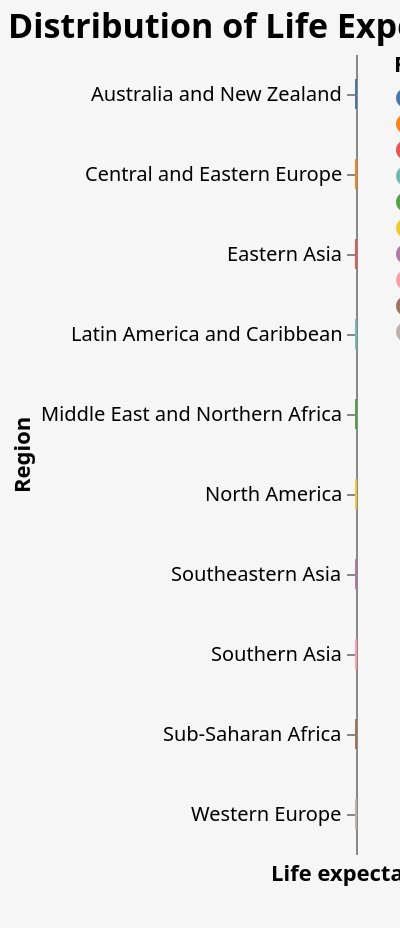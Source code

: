 {
  "$schema": "https://vega.github.io/schema/vega-lite/v4.json",
  "title": {
    "text": "Distribution of Life Expectancy by Region",
    "fontSize": 17,
    "fontWeight": 600
  },
  "width": "container",
  "height": 400,
  "data": {
    "values": [
      {
        "Country": "Afghanistan",
        "Region": "Southern Asia",
        "Happiness Score": 3.203,
        "Economy (GDP per capita)": 0.35,
        "Social support": 0.517,
        "Health (life expectancy)": 0.361,
        "Freedom to make life choices": 0,
        "Generosity": 0.158,
        "Perceptions of corruption": 0.025,
        "Life expectancy": 64.833,
        "Suicide rate (100,000)": 1747
      },
      {
        "Country": "Albania",
        "Region": "Central and Eastern Europe",
        "Happiness Score": 4.719,
        "Economy (GDP per capita)": 0.947,
        "Social support": 0.848,
        "Health (life expectancy)": 0.874,
        "Freedom to make life choices": 0.383,
        "Generosity": 0.178,
        "Perceptions of corruption": 0.027,
        "Life expectancy": 78.573,
        "Suicide rate (100,000)": 182
      },
      {
        "Country": "Algeria",
        "Region": "Middle East and Northern Africa",
        "Happiness Score": 5.211,
        "Economy (GDP per capita)": 1.002,
        "Social support": 1.16,
        "Health (life expectancy)": 0.785,
        "Freedom to make life choices": 0.086,
        "Generosity": 0.073,
        "Perceptions of corruption": 0.114,
        "Life expectancy": 76.88,
        "Suicide rate (100,000)": 1351
      },
      {
        "Country": "Angola",
        "Region": "Sub-Saharan Africa",
        "Happiness Score": 3.795,
        "Economy (GDP per capita)": 0.73,
        "Social support": 1.125,
        "Health (life expectancy)": 0.269,
        "Freedom to make life choices": 0,
        "Generosity": 0.079,
        "Perceptions of corruption": 0.061,
        "Life expectancy": 61.147,
        "Suicide rate (100,000)": 1448
      },
      {
        "Country": "Argentina",
        "Region": "Latin America and Caribbean",
        "Happiness Score": 6.086,
        "Economy (GDP per capita)": 1.092,
        "Social support": 1.432,
        "Health (life expectancy)": 0.881,
        "Freedom to make life choices": 0.471,
        "Generosity": 0.066,
        "Perceptions of corruption": 0.05,
        "Life expectancy": 76.667,
        "Suicide rate (100,000)": 4081
      },
      {
        "Country": "Armenia",
        "Region": "Central and Eastern Europe",
        "Happiness Score": 4.559,
        "Economy (GDP per capita)": 0.85,
        "Social support": 1.055,
        "Health (life expectancy)": 0.815,
        "Freedom to make life choices": 0.283,
        "Generosity": 0.095,
        "Perceptions of corruption": 0.064,
        "Life expectancy": 75.087,
        "Suicide rate (100,000)": 195
      },
      {
        "Country": "Australia",
        "Region": "Australia and New Zealand",
        "Happiness Score": 7.228,
        "Economy (GDP per capita)": 1.372,
        "Social support": 1.548,
        "Health (life expectancy)": 1.036,
        "Freedom to make life choices": 0.557,
        "Generosity": 0.332,
        "Perceptions of corruption": 0.29,
        "Life expectancy": 83.436,
        "Suicide rate (100,000)": 3287
      },
      {
        "Country": "Austria",
        "Region": "Western Europe",
        "Happiness Score": 7.246,
        "Economy (GDP per capita)": 1.376,
        "Social support": 1.475,
        "Health (life expectancy)": 1.016,
        "Freedom to make life choices": 0.532,
        "Generosity": 0.244,
        "Perceptions of corruption": 0.226,
        "Life expectancy": 81.544,
        "Suicide rate (100,000)": 1387
      },
      {
        "Country": "Azerbaijan",
        "Region": "Central and Eastern Europe",
        "Happiness Score": 5.208,
        "Economy (GDP per capita)": 1.043,
        "Social support": 1.147,
        "Health (life expectancy)": 0.769,
        "Freedom to make life choices": 0.351,
        "Generosity": 0.035,
        "Perceptions of corruption": 0.182,
        "Life expectancy": 73.005,
        "Suicide rate (100,000)": 259
      },
      {
        "Country": "Bahrain",
        "Region": "Middle East and Northern Africa",
        "Happiness Score": 6.199,
        "Economy (GDP per capita)": 1.362,
        "Social support": 1.368,
        "Health (life expectancy)": 0.871,
        "Freedom to make life choices": 0.536,
        "Generosity": 0.255,
        "Perceptions of corruption": 0.11,
        "Life expectancy": 77.292,
        "Suicide rate (100,000)": 93
      },
      {
        "Country": "Bangladesh",
        "Region": "Southern Asia",
        "Happiness Score": 4.456,
        "Economy (GDP per capita)": 0.562,
        "Social support": 0.928,
        "Health (life expectancy)": 0.723,
        "Freedom to make life choices": 0.527,
        "Generosity": 0.166,
        "Perceptions of corruption": 0.143,
        "Life expectancy": 72.591,
        "Suicide rate (100,000)": 9521
      },
      {
        "Country": "Belarus",
        "Region": "Central and Eastern Europe",
        "Happiness Score": 5.323,
        "Economy (GDP per capita)": 1.067,
        "Social support": 1.465,
        "Health (life expectancy)": 0.789,
        "Freedom to make life choices": 0.235,
        "Generosity": 0.094,
        "Perceptions of corruption": 0.142,
        "Life expectancy": 74.791,
        "Suicide rate (100,000)": 2477
      },
      {
        "Country": "Belgium",
        "Region": "Western Europe",
        "Happiness Score": 6.923,
        "Economy (GDP per capita)": 1.356,
        "Social support": 1.504,
        "Health (life expectancy)": 0.986,
        "Freedom to make life choices": 0.473,
        "Generosity": 0.16,
        "Perceptions of corruption": 0.21,
        "Life expectancy": 81.628,
        "Suicide rate (100,000)": 2377
      },
      {
        "Country": "Benin",
        "Region": "Latin America and Caribbean",
        "Happiness Score": 4.883,
        "Economy (GDP per capita)": 0.393,
        "Social support": 0.437,
        "Health (life expectancy)": 0.397,
        "Freedom to make life choices": 0.349,
        "Generosity": 0.175,
        "Perceptions of corruption": 0.082,
        "Life expectancy": 61.771,
        "Suicide rate (100,000)": 1137
      },
      {
        "Country": "Bhutan",
        "Region": "Sub-Saharan Africa",
        "Happiness Score": 5.082,
        "Economy (GDP per capita)": 0.813,
        "Social support": 1.321,
        "Health (life expectancy)": 0.604,
        "Freedom to make life choices": 0.457,
        "Generosity": 0.37,
        "Perceptions of corruption": 0.167,
        "Life expectancy": 71.777,
        "Suicide rate (100,000)": 86
      },
      {
        "Country": "Bolivia",
        "Region": "Southern Asia",
        "Happiness Score": 5.779,
        "Economy (GDP per capita)": 0.776,
        "Social support": 1.209,
        "Health (life expectancy)": 0.706,
        "Freedom to make life choices": 0.511,
        "Generosity": 0.137,
        "Perceptions of corruption": 0.064,
        "Life expectancy": 71.513,
        "Suicide rate (100,000)": 0
      },
      {
        "Country": "Bosnia and Herzegovina",
        "Region": "Latin America and Caribbean",
        "Happiness Score": 5.386,
        "Economy (GDP per capita)": 0.945,
        "Social support": 1.212,
        "Health (life expectancy)": 0.845,
        "Freedom to make life choices": 0.212,
        "Generosity": 0.263,
        "Perceptions of corruption": 0.006,
        "Life expectancy": 77.401,
        "Suicide rate (100,000)": 293
      },
      {
        "Country": "Botswana",
        "Region": "Central and Eastern Europe",
        "Happiness Score": 3.488,
        "Economy (GDP per capita)": 1.041,
        "Social support": 1.145,
        "Health (life expectancy)": 0.538,
        "Freedom to make life choices": 0.455,
        "Generosity": 0.025,
        "Perceptions of corruption": 0.1,
        "Life expectancy": 69.592,
        "Suicide rate (100,000)": 210
      },
      {
        "Country": "Brazil",
        "Region": "Sub-Saharan Africa",
        "Happiness Score": 6.3,
        "Economy (GDP per capita)": 1.004,
        "Social support": 1.439,
        "Health (life expectancy)": 0.802,
        "Freedom to make life choices": 0.39,
        "Generosity": 0.099,
        "Perceptions of corruption": 0.086,
        "Life expectancy": 75.881,
        "Suicide rate (100,000)": 13616
      },
      {
        "Country": "Bulgaria",
        "Region": "Latin America and Caribbean",
        "Happiness Score": 5.011,
        "Economy (GDP per capita)": 1.092,
        "Social support": 1.513,
        "Health (life expectancy)": 0.815,
        "Freedom to make life choices": 0.311,
        "Generosity": 0.081,
        "Perceptions of corruption": 0.004,
        "Life expectancy": 75.046,
        "Suicide rate (100,000)": 811
      },
      {
        "Country": "Burkina Faso",
        "Region": "Central and Eastern Europe",
        "Happiness Score": 4.587,
        "Economy (GDP per capita)": 0.331,
        "Social support": 1.056,
        "Health (life expectancy)": 0.38,
        "Freedom to make life choices": 0.255,
        "Generosity": 0.177,
        "Perceptions of corruption": 0.113,
        "Life expectancy": 61.577,
        "Suicide rate (100,000)": 1521
      },
      {
        "Country": "Burundi",
        "Region": "Sub-Saharan Africa",
        "Happiness Score": 3.775,
        "Economy (GDP per capita)": 0.046,
        "Social support": 0.447,
        "Health (life expectancy)": 0.38,
        "Freedom to make life choices": 0.22,
        "Generosity": 0.176,
        "Perceptions of corruption": 0.18,
        "Life expectancy": 61.584,
        "Suicide rate (100,000)": 1017
      },
      {
        "Country": "Cambodia",
        "Region": "Sub-Saharan Africa",
        "Happiness Score": 4.7,
        "Economy (GDP per capita)": 0.574,
        "Social support": 1.122,
        "Health (life expectancy)": 0.637,
        "Freedom to make life choices": 0.609,
        "Generosity": 0.232,
        "Perceptions of corruption": 0.062,
        "Life expectancy": 69.823,
        "Suicide rate (100,000)": 861
      },
      {
        "Country": "Cameroon",
        "Region": "Southeastern Asia",
        "Happiness Score": 5.044,
        "Economy (GDP per capita)": 0.549,
        "Social support": 0.91,
        "Health (life expectancy)": 0.331,
        "Freedom to make life choices": 0.381,
        "Generosity": 0.187,
        "Perceptions of corruption": 0.037,
        "Life expectancy": 59.292,
        "Suicide rate (100,000)": 3076
      },
      {
        "Country": "Canada",
        "Region": "Sub-Saharan Africa",
        "Happiness Score": 7.278,
        "Economy (GDP per capita)": 1.365,
        "Social support": 1.505,
        "Health (life expectancy)": 1.039,
        "Freedom to make life choices": 0.584,
        "Generosity": 0.285,
        "Perceptions of corruption": 0.308,
        "Life expectancy": 82.434,
        "Suicide rate (100,000)": 4634
      },
      {
        "Country": "Central African Republic",
        "Region": "North America",
        "Happiness Score": 3.083,
        "Economy (GDP per capita)": 0.026,
        "Social support": 0,
        "Health (life expectancy)": 0.105,
        "Freedom to make life choices": 0.225,
        "Generosity": 0.235,
        "Perceptions of corruption": 0.035,
        "Life expectancy": 53.283,
        "Suicide rate (100,000)": 359
      },
      {
        "Country": "Chad",
        "Region": "Sub-Saharan Africa",
        "Happiness Score": 4.35,
        "Economy (GDP per capita)": 0.35,
        "Social support": 0.766,
        "Health (life expectancy)": 0.192,
        "Freedom to make life choices": 0.174,
        "Generosity": 0.198,
        "Perceptions of corruption": 0.078,
        "Life expectancy": 54.239,
        "Suicide rate (100,000)": 1362
      },
      {
        "Country": "Chile",
        "Region": "Latin America and Caribbean",
        "Happiness Score": 6.444,
        "Economy (GDP per capita)": 1.159,
        "Social support": 1.369,
        "Health (life expectancy)": 0.92,
        "Freedom to make life choices": 0.357,
        "Generosity": 0.187,
        "Perceptions of corruption": 0.056,
        "Life expectancy": 80.181,
        "Suicide rate (100,000)": 1985
      },
      {
        "Country": "China",
        "Region": "Eastern Asia",
        "Happiness Score": 5.191,
        "Economy (GDP per capita)": 1.029,
        "Social support": 1.125,
        "Health (life expectancy)": 0.893,
        "Freedom to make life choices": 0.521,
        "Generosity": 0.058,
        "Perceptions of corruption": 0.1,
        "Life expectancy": 76.912,
        "Suicide rate (100,000)": 138482
      },
      {
        "Country": "Colombia",
        "Region": "Latin America and Caribbean",
        "Happiness Score": 6.125,
        "Economy (GDP per capita)": 0.985,
        "Social support": 1.41,
        "Health (life expectancy)": 0.841,
        "Freedom to make life choices": 0.47,
        "Generosity": 0.099,
        "Perceptions of corruption": 0.034,
        "Life expectancy": 77.287,
        "Suicide rate (100,000)": 3576
      },
      {
        "Country": "Comoros",
        "Region": "Sub-Saharan Africa",
        "Happiness Score": 3.973,
        "Economy (GDP per capita)": 0.274,
        "Social support": 0.757,
        "Health (life expectancy)": 0.505,
        "Freedom to make life choices": 0.142,
        "Generosity": 0.275,
        "Perceptions of corruption": 0.078,
        "Life expectancy": 64.321,
        "Suicide rate (100,000)": 57
      },
      {
        "Country": "Congo (Brazzaville)",
        "Region": "Sub-Saharan Africa",
        "Happiness Score": 4.812,
        "Economy (GDP per capita)": 0.673,
        "Social support": 0.799,
        "Health (life expectancy)": 0.508,
        "Freedom to make life choices": 0.372,
        "Generosity": 0.105,
        "Perceptions of corruption": 0.093,
        "Life expectancy": 64.57,
        "Suicide rate (100,000)": 0
      },
      {
        "Country": "Congo (Kinshasa)",
        "Region": "Sub-Saharan Africa",
        "Happiness Score": 4.418,
        "Economy (GDP per capita)": 0.094,
        "Social support": 1.125,
        "Health (life expectancy)": 0.357,
        "Freedom to make life choices": 0.269,
        "Generosity": 0.212,
        "Perceptions of corruption": 0.053,
        "Life expectancy": 64.57,
        "Suicide rate (100,000)": 0
      },
      {
        "Country": "Costa Rica",
        "Region": "Latin America and Caribbean",
        "Happiness Score": 7.167,
        "Economy (GDP per capita)": 1.034,
        "Social support": 1.441,
        "Health (life expectancy)": 0.963,
        "Freedom to make life choices": 0.558,
        "Generosity": 0.144,
        "Perceptions of corruption": 0.093,
        "Life expectancy": 80.279,
        "Suicide rate (100,000)": 395
      },
      {
        "Country": "Croatia",
        "Region": "Central and Eastern Europe",
        "Happiness Score": 5.432,
        "Economy (GDP per capita)": 1.155,
        "Social support": 1.266,
        "Health (life expectancy)": 0.914,
        "Freedom to make life choices": 0.296,
        "Generosity": 0.119,
        "Perceptions of corruption": 0.022,
        "Life expectancy": 78.488,
        "Suicide rate (100,000)": 686
      },
      {
        "Country": "Cyprus",
        "Region": "Western Europe",
        "Happiness Score": 6.046,
        "Economy (GDP per capita)": 1.263,
        "Social support": 1.223,
        "Health (life expectancy)": 1.042,
        "Freedom to make life choices": 0.406,
        "Generosity": 0.19,
        "Perceptions of corruption": 0.041,
        "Life expectancy": 80.982,
        "Suicide rate (100,000)": 63
      },
      {
        "Country": "Czech Republic",
        "Region": "Central and Eastern Europe",
        "Happiness Score": 6.852,
        "Economy (GDP per capita)": 1.269,
        "Social support": 1.487,
        "Health (life expectancy)": 0.92,
        "Freedom to make life choices": 0.457,
        "Generosity": 0.046,
        "Perceptions of corruption": 0.036,
        "Life expectancy": 79.376,
        "Suicide rate (100,000)": 0
      },
      {
        "Country": "Denmark",
        "Region": "Western Europe",
        "Happiness Score": 7.6,
        "Economy (GDP per capita)": 1.383,
        "Social support": 1.573,
        "Health (life expectancy)": 0.996,
        "Freedom to make life choices": 0.592,
        "Generosity": 0.252,
        "Perceptions of corruption": 0.41,
        "Life expectancy": 80.898,
        "Suicide rate (100,000)": 736
      },
      {
        "Country": "Dominican Republic",
        "Region": "Latin America and Caribbean",
        "Happiness Score": 5.425,
        "Economy (GDP per capita)": 1.015,
        "Social support": 1.401,
        "Health (life expectancy)": 0.779,
        "Freedom to make life choices": 0.497,
        "Generosity": 0.113,
        "Perceptions of corruption": 0.101,
        "Life expectancy": 74.081,
        "Suicide rate (100,000)": 1052
      },
      {
        "Country": "Ecuador",
        "Region": "Latin America and Caribbean",
        "Happiness Score": 6.028,
        "Economy (GDP per capita)": 0.912,
        "Social support": 1.312,
        "Health (life expectancy)": 0.868,
        "Freedom to make life choices": 0.498,
        "Generosity": 0.126,
        "Perceptions of corruption": 0.087,
        "Life expectancy": 77.01,
        "Suicide rate (100,000)": 1213
      },
      {
        "Country": "Egypt",
        "Region": "Middle East and Northern Africa",
        "Happiness Score": 4.166,
        "Economy (GDP per capita)": 0.913,
        "Social support": 1.039,
        "Health (life expectancy)": 0.644,
        "Freedom to make life choices": 0.241,
        "Generosity": 0.076,
        "Perceptions of corruption": 0.067,
        "Life expectancy": 71.99,
        "Suicide rate (100,000)": 3937
      },
      {
        "Country": "El Salvador",
        "Region": "Latin America and Caribbean",
        "Happiness Score": 6.253,
        "Economy (GDP per capita)": 0.794,
        "Social support": 1.242,
        "Health (life expectancy)": 0.789,
        "Freedom to make life choices": 0.43,
        "Generosity": 0.093,
        "Perceptions of corruption": 0.074,
        "Life expectancy": 73.317,
        "Suicide rate (100,000)": 880
      },
      {
        "Country": "Estonia",
        "Region": "Central and Eastern Europe",
        "Happiness Score": 5.893,
        "Economy (GDP per capita)": 1.237,
        "Social support": 1.528,
        "Health (life expectancy)": 0.874,
        "Freedom to make life choices": 0.495,
        "Generosity": 0.103,
        "Perceptions of corruption": 0.161,
        "Life expectancy": 78.745,
        "Suicide rate (100,000)": 235
      },
      {
        "Country": "Ethiopia",
        "Region": "Sub-Saharan Africa",
        "Happiness Score": 4.286,
        "Economy (GDP per capita)": 0.336,
        "Social support": 1.033,
        "Health (life expectancy)": 0.532,
        "Freedom to make life choices": 0.344,
        "Generosity": 0.209,
        "Perceptions of corruption": 0.1,
        "Life expectancy": 66.597,
        "Suicide rate (100,000)": 7864
      },
      {
        "Country": "Finland",
        "Region": "Western Europe",
        "Happiness Score": 7.769,
        "Economy (GDP per capita)": 1.34,
        "Social support": 1.587,
        "Health (life expectancy)": 0.986,
        "Freedom to make life choices": 0.596,
        "Generosity": 0.153,
        "Perceptions of corruption": 0.393,
        "Life expectancy": 81.908,
        "Suicide rate (100,000)": 878
      },
      {
        "Country": "France",
        "Region": "Western Europe",
        "Happiness Score": 6.592,
        "Economy (GDP per capita)": 1.324,
        "Social support": 1.472,
        "Health (life expectancy)": 1.045,
        "Freedom to make life choices": 0.436,
        "Generosity": 0.111,
        "Perceptions of corruption": 0.183,
        "Life expectancy": 82.659,
        "Suicide rate (100,000)": 11503
      },
      {
        "Country": "Gabon",
        "Region": "Sub-Saharan Africa",
        "Happiness Score": 4.799,
        "Economy (GDP per capita)": 1.057,
        "Social support": 1.183,
        "Health (life expectancy)": 0.571,
        "Freedom to make life choices": 0.295,
        "Generosity": 0.043,
        "Perceptions of corruption": 0.055,
        "Life expectancy": 66.467,
        "Suicide rate (100,000)": 150
      },
      {
        "Country": "Gambia",
        "Region": "Western Europe",
        "Happiness Score": 4.516,
        "Economy (GDP per capita)": 0.308,
        "Social support": 0.939,
        "Health (life expectancy)": 0.428,
        "Freedom to make life choices": 0.382,
        "Generosity": 0.269,
        "Perceptions of corruption": 0.167,
        "Life expectancy": 62.05,
        "Suicide rate (100,000)": 116
      },
      {
        "Country": "Georgia",
        "Region": "Central and Eastern Europe",
        "Happiness Score": 4.519,
        "Economy (GDP per capita)": 0.886,
        "Social support": 0.666,
        "Health (life expectancy)": 0.752,
        "Freedom to make life choices": 0.346,
        "Generosity": 0.043,
        "Perceptions of corruption": 0.164,
        "Life expectancy": 73.767,
        "Suicide rate (100,000)": 328
      },
      {
        "Country": "Germany",
        "Region": "Western Europe",
        "Happiness Score": 6.985,
        "Economy (GDP per capita)": 1.373,
        "Social support": 1.454,
        "Health (life expectancy)": 0.987,
        "Freedom to make life choices": 0.495,
        "Generosity": 0.261,
        "Perceptions of corruption": 0.265,
        "Life expectancy": 81.326,
        "Suicide rate (100,000)": 11305
      },
      {
        "Country": "Ghana",
        "Region": "Sub-Saharan Africa",
        "Happiness Score": 4.996,
        "Economy (GDP per capita)": 0.611,
        "Social support": 0.868,
        "Health (life expectancy)": 0.486,
        "Freedom to make life choices": 0.381,
        "Generosity": 0.245,
        "Perceptions of corruption": 0.04,
        "Life expectancy": 64.074,
        "Suicide rate (100,000)": 1607
      },
      {
        "Country": "Greece",
        "Region": "Western Europe",
        "Happiness Score": 5.287,
        "Economy (GDP per capita)": 1.181,
        "Social support": 1.156,
        "Health (life expectancy)": 0.999,
        "Freedom to make life choices": 0.067,
        "Generosity": 0,
        "Perceptions of corruption": 0.034,
        "Life expectancy": 82.239,
        "Suicide rate (100,000)": 526
      },
      {
        "Country": "Guatemala",
        "Region": "Latin America and Caribbean",
        "Happiness Score": 6.436,
        "Economy (GDP per capita)": 0.8,
        "Social support": 1.269,
        "Health (life expectancy)": 0.746,
        "Freedom to make life choices": 0.535,
        "Generosity": 0.175,
        "Perceptions of corruption": 0.078,
        "Life expectancy": 74.302,
        "Suicide rate (100,000)": 466
      },
      {
        "Country": "Guinea",
        "Region": "Sub-Saharan Africa",
        "Happiness Score": 4.534,
        "Economy (GDP per capita)": 0.38,
        "Social support": 0.829,
        "Health (life expectancy)": 0.375,
        "Freedom to make life choices": 0.332,
        "Generosity": 0.207,
        "Perceptions of corruption": 0.086,
        "Life expectancy": 61.602,
        "Suicide rate (100,000)": 782
      },
      {
        "Country": "Haiti",
        "Region": "Latin America and Caribbean",
        "Happiness Score": 3.597,
        "Economy (GDP per capita)": 0.323,
        "Social support": 0.688,
        "Health (life expectancy)": 0.449,
        "Freedom to make life choices": 0.026,
        "Generosity": 0.419,
        "Perceptions of corruption": 0.11,
        "Life expectancy": 64.001,
        "Suicide rate (100,000)": 1301
      },
      {
        "Country": "Honduras",
        "Region": "Latin America and Caribbean",
        "Happiness Score": 5.86,
        "Economy (GDP per capita)": 0.642,
        "Social support": 1.236,
        "Health (life expectancy)": 0.828,
        "Freedom to make life choices": 0.507,
        "Generosity": 0.246,
        "Perceptions of corruption": 0.078,
        "Life expectancy": 75.27,
        "Suicide rate (100,000)": 278
      },
      {
        "Country": "Hong Kong",
        "Region": "Eastern Asia",
        "Happiness Score": 5.43,
        "Economy (GDP per capita)": 1.438,
        "Social support": 1.277,
        "Health (life expectancy)": 1.122,
        "Freedom to make life choices": 0.44,
        "Generosity": 0.258,
        "Perceptions of corruption": 0.287,
        "Life expectancy": 84.857,
        "Suicide rate (100,000)": 0
      },
      {
        "Country": "Hungary",
        "Region": "Central and Eastern Europe",
        "Happiness Score": 5.758,
        "Economy (GDP per capita)": 1.201,
        "Social support": 1.41,
        "Health (life expectancy)": 0.828,
        "Freedom to make life choices": 0.199,
        "Generosity": 0.081,
        "Perceptions of corruption": 0.02,
        "Life expectancy": 76.875,
        "Suicide rate (100,000)": 1854
      },
      {
        "Country": "Iceland",
        "Region": "Western Europe",
        "Happiness Score": 7.494,
        "Economy (GDP per capita)": 1.38,
        "Social support": 1.624,
        "Health (life expectancy)": 1.026,
        "Freedom to make life choices": 0.591,
        "Generosity": 0.354,
        "Perceptions of corruption": 0.118,
        "Life expectancy": 82.993,
        "Suicide rate (100,000)": 47
      },
      {
        "Country": "India",
        "Region": "Southern Asia",
        "Happiness Score": 4.015,
        "Economy (GDP per capita)": 0.755,
        "Social support": 0.765,
        "Health (life expectancy)": 0.588,
        "Freedom to make life choices": 0.498,
        "Generosity": 0.2,
        "Perceptions of corruption": 0.085,
        "Life expectancy": 69.656,
        "Suicide rate (100,000)": 220481
      },
      {
        "Country": "Indonesia",
        "Region": "Southeastern Asia",
        "Happiness Score": 5.192,
        "Economy (GDP per capita)": 0.931,
        "Social support": 1.203,
        "Health (life expectancy)": 0.66,
        "Freedom to make life choices": 0.491,
        "Generosity": 0.498,
        "Perceptions of corruption": 0.028,
        "Life expectancy": 71.716,
        "Suicide rate (100,000)": 9101
      },
      {
        "Country": "Iran",
        "Region": "Middle East and Northern Africa",
        "Happiness Score": 4.548,
        "Economy (GDP per capita)": 1.1,
        "Social support": 0.842,
        "Health (life expectancy)": 0.785,
        "Freedom to make life choices": 0.305,
        "Generosity": 0.27,
        "Perceptions of corruption": 0.125,
        "Life expectancy": 76.677,
        "Suicide rate (100,000)": 0
      },
      {
        "Country": "Iraq",
        "Region": "Middle East and Northern Africa",
        "Happiness Score": 4.437,
        "Economy (GDP per capita)": 1.043,
        "Social support": 0.98,
        "Health (life expectancy)": 0.574,
        "Freedom to make life choices": 0.241,
        "Generosity": 0.148,
        "Perceptions of corruption": 0.089,
        "Life expectancy": 70.604,
        "Suicide rate (100,000)": 1153
      },
      {
        "Country": "Ireland",
        "Region": "Western Europe",
        "Happiness Score": 7.021,
        "Economy (GDP per capita)": 1.499,
        "Social support": 1.553,
        "Health (life expectancy)": 0.999,
        "Freedom to make life choices": 0.516,
        "Generosity": 0.298,
        "Perceptions of corruption": 0.31,
        "Life expectancy": 82.305,
        "Suicide rate (100,000)": 554
      },
      {
        "Country": "Israel",
        "Region": "Middle East and Northern Africa",
        "Happiness Score": 7.139,
        "Economy (GDP per capita)": 1.276,
        "Social support": 1.455,
        "Health (life expectancy)": 1.029,
        "Freedom to make life choices": 0.371,
        "Generosity": 0.261,
        "Perceptions of corruption": 0.082,
        "Life expectancy": 82.972,
        "Suicide rate (100,000)": 453
      },
      {
        "Country": "Italy",
        "Region": "Western Europe",
        "Happiness Score": 6.223,
        "Economy (GDP per capita)": 1.294,
        "Social support": 1.488,
        "Health (life expectancy)": 1.039,
        "Freedom to make life choices": 0.231,
        "Generosity": 0.158,
        "Perceptions of corruption": 0.03,
        "Life expectancy": 83.512,
        "Suicide rate (100,000)": 4971
      },
      {
        "Country": "Ivory Coast",
        "Region": "Sub-Saharan Africa",
        "Happiness Score": 4.944,
        "Economy (GDP per capita)": 0.569,
        "Social support": 0.808,
        "Health (life expectancy)": 0.232,
        "Freedom to make life choices": 0.352,
        "Generosity": 0.154,
        "Perceptions of corruption": 0.09,
        "Life expectancy": 83.512,
        "Suicide rate (100,000)": 0
      },
      {
        "Country": "Jamaica",
        "Region": "Latin America and Caribbean",
        "Happiness Score": 5.89,
        "Economy (GDP per capita)": 0.831,
        "Social support": 1.478,
        "Health (life expectancy)": 0.831,
        "Freedom to make life choices": 0.49,
        "Generosity": 0.107,
        "Perceptions of corruption": 0.028,
        "Life expectancy": 74.475,
        "Suicide rate (100,000)": 65
      },
      {
        "Country": "Japan",
        "Region": "Eastern Asia",
        "Happiness Score": 5.886,
        "Economy (GDP per capita)": 1.327,
        "Social support": 1.419,
        "Health (life expectancy)": 1.088,
        "Freedom to make life choices": 0.445,
        "Generosity": 0.069,
        "Perceptions of corruption": 0.14,
        "Life expectancy": 84.629,
        "Suicide rate (100,000)": 23532
      },
      {
        "Country": "Jordan",
        "Region": "Middle East and Northern Africa",
        "Happiness Score": 4.906,
        "Economy (GDP per capita)": 0.837,
        "Social support": 1.225,
        "Health (life expectancy)": 0.815,
        "Freedom to make life choices": 0.383,
        "Generosity": 0.11,
        "Perceptions of corruption": 0.13,
        "Life expectancy": 74.526,
        "Suicide rate (100,000)": 289
      },
      {
        "Country": "Kazakhstan",
        "Region": "Central and Eastern Europe",
        "Happiness Score": 5.809,
        "Economy (GDP per capita)": 1.173,
        "Social support": 1.508,
        "Health (life expectancy)": 0.729,
        "Freedom to make life choices": 0.41,
        "Generosity": 0.146,
        "Perceptions of corruption": 0.096,
        "Life expectancy": 73.597,
        "Suicide rate (100,000)": 4122
      },
      {
        "Country": "Kenya",
        "Region": "Sub-Saharan Africa",
        "Happiness Score": 4.509,
        "Economy (GDP per capita)": 0.512,
        "Social support": 0.983,
        "Health (life expectancy)": 0.581,
        "Freedom to make life choices": 0.431,
        "Generosity": 0.372,
        "Perceptions of corruption": 0.053,
        "Life expectancy": 66.699,
        "Suicide rate (100,000)": 1645
      },
      {
        "Country": "Kosovo",
        "Region": "Central and Eastern Europe",
        "Happiness Score": 6.1,
        "Economy (GDP per capita)": 0.882,
        "Social support": 1.232,
        "Health (life expectancy)": 0.758,
        "Freedom to make life choices": 0.489,
        "Generosity": 0.262,
        "Perceptions of corruption": 0.006,
        "Life expectancy": 68.369,
        "Suicide rate (100,000)": 0
      },
      {
        "Country": "Kuwait",
        "Region": "Middle East and Northern Africa",
        "Happiness Score": 6.021,
        "Economy (GDP per capita)": 1.5,
        "Social support": 1.319,
        "Health (life expectancy)": 0.808,
        "Freedom to make life choices": 0.493,
        "Generosity": 0.142,
        "Perceptions of corruption": 0.097,
        "Life expectancy": 75.489,
        "Suicide rate (100,000)": 95
      },
      {
        "Country": "Kyrgyzstan",
        "Region": "Central and Eastern Europe",
        "Happiness Score": 5.261,
        "Economy (GDP per capita)": 0.551,
        "Social support": 1.438,
        "Health (life expectancy)": 0.723,
        "Freedom to make life choices": 0.508,
        "Generosity": 0.3,
        "Perceptions of corruption": 0.023,
        "Life expectancy": 71.45,
        "Suicide rate (100,000)": 523
      },
      {
        "Country": "Laos",
        "Region": "Southeastern Asia",
        "Happiness Score": 4.796,
        "Economy (GDP per capita)": 0.764,
        "Social support": 1.03,
        "Health (life expectancy)": 0.551,
        "Freedom to make life choices": 0.547,
        "Generosity": 0.266,
        "Perceptions of corruption": 0.164,
        "Life expectancy": 67.923,
        "Suicide rate (100,000)": 0
      },
      {
        "Country": "Latvia",
        "Region": "Central and Eastern Europe",
        "Happiness Score": 5.94,
        "Economy (GDP per capita)": 1.187,
        "Social support": 1.465,
        "Health (life expectancy)": 0.812,
        "Freedom to make life choices": 0.264,
        "Generosity": 0.075,
        "Perceptions of corruption": 0.064,
        "Life expectancy": 75.292,
        "Suicide rate (100,000)": 409
      },
      {
        "Country": "Lebanon",
        "Region": "Middle East and Northern Africa",
        "Happiness Score": 5.197,
        "Economy (GDP per capita)": 0.987,
        "Social support": 1.224,
        "Health (life expectancy)": 0.815,
        "Freedom to make life choices": 0.216,
        "Generosity": 0.166,
        "Perceptions of corruption": 0.027,
        "Life expectancy": 78.93,
        "Suicide rate (100,000)": 226
      },
      {
        "Country": "Lesotho",
        "Region": "Sub-Saharan Africa",
        "Happiness Score": 3.802,
        "Economy (GDP per capita)": 0.489,
        "Social support": 1.169,
        "Health (life expectancy)": 0.168,
        "Freedom to make life choices": 0.359,
        "Generosity": 0.107,
        "Perceptions of corruption": 0.093,
        "Life expectancy": 54.331,
        "Suicide rate (100,000)": 447
      },
      {
        "Country": "Liberia",
        "Region": "Middle East and Northern Africa",
        "Happiness Score": 3.975,
        "Economy (GDP per capita)": 0.073,
        "Social support": 0.922,
        "Health (life expectancy)": 0.443,
        "Freedom to make life choices": 0.37,
        "Generosity": 0.233,
        "Perceptions of corruption": 0.033,
        "Life expectancy": 64.104,
        "Suicide rate (100,000)": 328
      },
      {
        "Country": "Libya",
        "Region": "Central and Eastern Europe",
        "Happiness Score": 5.525,
        "Economy (GDP per capita)": 1.044,
        "Social support": 1.303,
        "Health (life expectancy)": 0.673,
        "Freedom to make life choices": 0.416,
        "Generosity": 0.133,
        "Perceptions of corruption": 0.152,
        "Life expectancy": 72.913,
        "Suicide rate (100,000)": 347
      },
      {
        "Country": "Lithuania",
        "Region": "Western Europe",
        "Happiness Score": 6.149,
        "Economy (GDP per capita)": 1.238,
        "Social support": 1.515,
        "Health (life expectancy)": 0.818,
        "Freedom to make life choices": 0.291,
        "Generosity": 0.043,
        "Perceptions of corruption": 0.042,
        "Life expectancy": 75.933,
        "Suicide rate (100,000)": 894
      },
      {
        "Country": "Luxembourg",
        "Region": "Central and Eastern Europe",
        "Happiness Score": 7.09,
        "Economy (GDP per capita)": 1.609,
        "Social support": 1.479,
        "Health (life expectancy)": 1.012,
        "Freedom to make life choices": 0.526,
        "Generosity": 0.194,
        "Perceptions of corruption": 0.316,
        "Life expectancy": 82.25,
        "Suicide rate (100,000)": 82
      },
      {
        "Country": "Madagascar",
        "Region": "Sub-Saharan Africa",
        "Happiness Score": 3.933,
        "Economy (GDP per capita)": 0.274,
        "Social support": 0.916,
        "Health (life expectancy)": 0.555,
        "Freedom to make life choices": 0.148,
        "Generosity": 0.169,
        "Perceptions of corruption": 0.041,
        "Life expectancy": 67.041,
        "Suicide rate (100,000)": 1024
      },
      {
        "Country": "Malawi",
        "Region": "Sub-Saharan Africa",
        "Happiness Score": 3.41,
        "Economy (GDP per capita)": 0.191,
        "Social support": 0.56,
        "Health (life expectancy)": 0.495,
        "Freedom to make life choices": 0.443,
        "Generosity": 0.218,
        "Perceptions of corruption": 0.089,
        "Life expectancy": 64.263,
        "Suicide rate (100,000)": 671
      },
      {
        "Country": "Malaysia",
        "Region": "Southeastern Asia",
        "Happiness Score": 5.339,
        "Economy (GDP per capita)": 1.221,
        "Social support": 1.171,
        "Health (life expectancy)": 0.828,
        "Freedom to make life choices": 0.508,
        "Generosity": 0.26,
        "Perceptions of corruption": 0.024,
        "Life expectancy": 76.156,
        "Suicide rate (100,000)": 1734
      },
      {
        "Country": "Mali",
        "Region": "Sub-Saharan Africa",
        "Happiness Score": 4.39,
        "Economy (GDP per capita)": 0.385,
        "Social support": 1.105,
        "Health (life expectancy)": 0.308,
        "Freedom to make life choices": 0.327,
        "Generosity": 0.153,
        "Perceptions of corruption": 0.052,
        "Life expectancy": 59.306,
        "Suicide rate (100,000)": 916
      },
      {
        "Country": "Malta",
        "Region": "Western Europe",
        "Happiness Score": 6.726,
        "Economy (GDP per capita)": 1.3,
        "Social support": 1.52,
        "Health (life expectancy)": 0.999,
        "Freedom to make life choices": 0.564,
        "Generosity": 0.375,
        "Perceptions of corruption": 0.151,
        "Life expectancy": 82.53,
        "Suicide rate (100,000)": 33
      },
      {
        "Country": "Mauritania",
        "Region": "Sub-Saharan Africa",
        "Happiness Score": 4.49,
        "Economy (GDP per capita)": 0.57,
        "Social support": 1.167,
        "Health (life expectancy)": 0.489,
        "Freedom to make life choices": 0.066,
        "Generosity": 0.106,
        "Perceptions of corruption": 0.088,
        "Life expectancy": 64.925,
        "Suicide rate (100,000)": 194
      },
      {
        "Country": "Mauritius",
        "Region": "Sub-Saharan Africa",
        "Happiness Score": 5.888,
        "Economy (GDP per capita)": 1.12,
        "Social support": 1.402,
        "Health (life expectancy)": 0.798,
        "Freedom to make life choices": 0.498,
        "Generosity": 0.215,
        "Perceptions of corruption": 0.06,
        "Life expectancy": 74.991,
        "Suicide rate (100,000)": 99
      },
      {
        "Country": "Mexico",
        "Region": "Latin America and Caribbean",
        "Happiness Score": 6.595,
        "Economy (GDP per capita)": 1.07,
        "Social support": 1.323,
        "Health (life expectancy)": 0.861,
        "Freedom to make life choices": 0.433,
        "Generosity": 0.074,
        "Perceptions of corruption": 0.073,
        "Life expectancy": 75.054,
        "Suicide rate (100,000)": 6436
      },
      {
        "Country": "Moldova",
        "Region": "Central and Eastern Europe",
        "Happiness Score": 5.529,
        "Economy (GDP per capita)": 0.685,
        "Social support": 1.328,
        "Health (life expectancy)": 0.739,
        "Freedom to make life choices": 0.245,
        "Generosity": 0.181,
        "Perceptions of corruption": 0,
        "Life expectancy": 71.901,
        "Suicide rate (100,000)": 0
      },
      {
        "Country": "Mongolia",
        "Region": "Eastern Asia",
        "Happiness Score": 5.285,
        "Economy (GDP per capita)": 0.948,
        "Social support": 1.531,
        "Health (life expectancy)": 0.667,
        "Freedom to make life choices": 0.317,
        "Generosity": 0.235,
        "Perceptions of corruption": 0.038,
        "Life expectancy": 86.751,
        "Suicide rate (100,000)": 412
      },
      {
        "Country": "Montenegro",
        "Region": "Central and Eastern Europe",
        "Happiness Score": 5.523,
        "Economy (GDP per capita)": 1.051,
        "Social support": 1.361,
        "Health (life expectancy)": 0.871,
        "Freedom to make life choices": 0.197,
        "Generosity": 0.142,
        "Perceptions of corruption": 0.08,
        "Life expectancy": 76.884,
        "Suicide rate (100,000)": 65
      },
      {
        "Country": "Morocco",
        "Region": "Middle East and Northern Africa",
        "Happiness Score": 5.208,
        "Economy (GDP per capita)": 0.801,
        "Social support": 0.782,
        "Health (life expectancy)": 0.782,
        "Freedom to make life choices": 0.418,
        "Generosity": 0.036,
        "Perceptions of corruption": 0.076,
        "Life expectancy": 76.68,
        "Suicide rate (100,000)": 1045
      },
      {
        "Country": "Mozambique",
        "Region": "Sub-Saharan Africa",
        "Happiness Score": 4.417,
        "Economy (GDP per capita)": 0.198,
        "Social support": 0.902,
        "Health (life expectancy)": 0.173,
        "Freedom to make life choices": 0.531,
        "Generosity": 0.206,
        "Perceptions of corruption": 0.158,
        "Life expectancy": 60.854,
        "Suicide rate (100,000)": 1445
      },
      {
        "Country": "Myanmar",
        "Region": "Southeastern Asia",
        "Happiness Score": 4.36,
        "Economy (GDP per capita)": 0.71,
        "Social support": 1.181,
        "Health (life expectancy)": 0.555,
        "Freedom to make life choices": 0.525,
        "Generosity": 0.566,
        "Perceptions of corruption": 0.172,
        "Life expectancy": 67.134,
        "Suicide rate (100,000)": 4189
      },
      {
        "Country": "Namibia",
        "Region": "Sub-Saharan Africa",
        "Happiness Score": 4.639,
        "Economy (GDP per capita)": 0.879,
        "Social support": 1.313,
        "Health (life expectancy)": 0.477,
        "Freedom to make life choices": 0.401,
        "Generosity": 0.07,
        "Perceptions of corruption": 0.056,
        "Life expectancy": 63.708,
        "Suicide rate (100,000)": 213
      },
      {
        "Country": "Nepal",
        "Region": "Southern Asia",
        "Happiness Score": 4.913,
        "Economy (GDP per capita)": 0.446,
        "Social support": 1.226,
        "Health (life expectancy)": 0.677,
        "Freedom to make life choices": 0.439,
        "Generosity": 0.285,
        "Perceptions of corruption": 0.089,
        "Life expectancy": 70.778,
        "Suicide rate (100,000)": 2472
      },
      {
        "Country": "Netherlands",
        "Region": "Western Europe",
        "Happiness Score": 7.488,
        "Economy (GDP per capita)": 1.396,
        "Social support": 1.522,
        "Health (life expectancy)": 0.999,
        "Freedom to make life choices": 0.557,
        "Generosity": 0.322,
        "Perceptions of corruption": 0.298,
        "Life expectancy": 82.283,
        "Suicide rate (100,000)": 2150
      },
      {
        "Country": "New Zealand",
        "Region": "Australia and New Zealand",
        "Happiness Score": 7.307,
        "Economy (GDP per capita)": 1.303,
        "Social support": 1.557,
        "Health (life expectancy)": 1.026,
        "Freedom to make life choices": 0.585,
        "Generosity": 0.33,
        "Perceptions of corruption": 0.38,
        "Life expectancy": 82.288,
        "Suicide rate (100,000)": 574
      },
      {
        "Country": "Nicaragua",
        "Region": "Latin America and Caribbean",
        "Happiness Score": 6.105,
        "Economy (GDP per capita)": 0.694,
        "Social support": 1.325,
        "Health (life expectancy)": 0.835,
        "Freedom to make life choices": 0.435,
        "Generosity": 0.2,
        "Perceptions of corruption": 0.127,
        "Life expectancy": 74.485,
        "Suicide rate (100,000)": 789
      },
      {
        "Country": "Niger",
        "Region": "Sub-Saharan Africa",
        "Happiness Score": 4.628,
        "Economy (GDP per capita)": 0.138,
        "Social support": 0.774,
        "Health (life expectancy)": 0.366,
        "Freedom to make life choices": 0.318,
        "Generosity": 0.188,
        "Perceptions of corruption": 0.102,
        "Life expectancy": 62.42,
        "Suicide rate (100,000)": 1032
      },
      {
        "Country": "Nigeria",
        "Region": "Sub-Saharan Africa",
        "Happiness Score": 5.265,
        "Economy (GDP per capita)": 0.696,
        "Social support": 1.111,
        "Health (life expectancy)": 0.245,
        "Freedom to make life choices": 0.426,
        "Generosity": 0.215,
        "Perceptions of corruption": 0.041,
        "Life expectancy": 54.687,
        "Suicide rate (100,000)": 18608
      },
      {
        "Country": "North Macedonia",
        "Region": "Western Europe",
        "Happiness Score": 5.274,
        "Economy (GDP per capita)": 0.983,
        "Social support": 1.294,
        "Health (life expectancy)": 0.838,
        "Freedom to make life choices": 0.345,
        "Generosity": 0.185,
        "Perceptions of corruption": 0.034,
        "Life expectancy": 76.735,
        "Suicide rate (100,000)": 0
      },
      {
        "Country": "Northern Cyprus",
        "Region": "Western Europe",
        "Happiness Score": 5.718,
        "Economy (GDP per capita)": 1.263,
        "Social support": 1.252,
        "Health (life expectancy)": 1.042,
        "Freedom to make life choices": 0.417,
        "Generosity": 0.191,
        "Perceptions of corruption": 0.162,
        "Life expectancy": 79.221,
        "Suicide rate (100,000)": 0
      },
      {
        "Country": "Norway",
        "Region": "Southern Asia",
        "Happiness Score": 7.554,
        "Economy (GDP per capita)": 1.488,
        "Social support": 1.582,
        "Health (life expectancy)": 1.028,
        "Freedom to make life choices": 0.603,
        "Generosity": 0.271,
        "Perceptions of corruption": 0.341,
        "Life expectancy": 82.404,
        "Suicide rate (100,000)": 651
      },
      {
        "Country": "Pakistan",
        "Region": "Middle East and Northern Africa",
        "Happiness Score": 5.653,
        "Economy (GDP per capita)": 0.677,
        "Social support": 0.886,
        "Health (life expectancy)": 0.535,
        "Freedom to make life choices": 0.313,
        "Generosity": 0.22,
        "Perceptions of corruption": 0.098,
        "Life expectancy": 67.273,
        "Suicide rate (100,000)": 6155
      },
      {
        "Country": "Palestinian Territories",
        "Region": "Latin America and Caribbean",
        "Happiness Score": 4.696,
        "Economy (GDP per capita)": 0.657,
        "Social support": 1.247,
        "Health (life expectancy)": 0.672,
        "Freedom to make life choices": 0.225,
        "Generosity": 0.103,
        "Perceptions of corruption": 0.066,
        "Life expectancy": 74.053,
        "Suicide rate (100,000)": 180
      },
      {
        "Country": "Panama",
        "Region": "Latin America and Caribbean",
        "Happiness Score": 6.321,
        "Economy (GDP per capita)": 1.149,
        "Social support": 1.442,
        "Health (life expectancy)": 0.91,
        "Freedom to make life choices": 0.516,
        "Generosity": 0.109,
        "Perceptions of corruption": 0.054,
        "Life expectancy": 78.506,
        "Suicide rate (100,000)": 516
      },
      {
        "Country": "Paraguay",
        "Region": "Latin America and Caribbean",
        "Happiness Score": 5.743,
        "Economy (GDP per capita)": 0.855,
        "Social support": 1.475,
        "Health (life expectancy)": 0.777,
        "Freedom to make life choices": 0.514,
        "Generosity": 0.184,
        "Perceptions of corruption": 0.08,
        "Life expectancy": 74.254,
        "Suicide rate (100,000)": 661
      },
      {
        "Country": "Peru",
        "Region": "Southeastern Asia",
        "Happiness Score": 5.697,
        "Economy (GDP per capita)": 0.96,
        "Social support": 1.274,
        "Health (life expectancy)": 0.854,
        "Freedom to make life choices": 0.455,
        "Generosity": 0.083,
        "Perceptions of corruption": 0.027,
        "Life expectancy": 76.736,
        "Suicide rate (100,000)": 1567
      },
      {
        "Country": "Philippines",
        "Region": "Central and Eastern Europe",
        "Happiness Score": 5.631,
        "Economy (GDP per capita)": 0.807,
        "Social support": 1.293,
        "Health (life expectancy)": 0.657,
        "Freedom to make life choices": 0.558,
        "Generosity": 0.117,
        "Perceptions of corruption": 0.107,
        "Life expectancy": 71.231,
        "Suicide rate (100,000)": 3413
      },
      {
        "Country": "Poland",
        "Region": "Western Europe",
        "Happiness Score": 6.182,
        "Economy (GDP per capita)": 1.206,
        "Social support": 1.438,
        "Health (life expectancy)": 0.884,
        "Freedom to make life choices": 0.483,
        "Generosity": 0.117,
        "Perceptions of corruption": 0.05,
        "Life expectancy": 78.73,
        "Suicide rate (100,000)": 6143
      },
      {
        "Country": "Portugal",
        "Region": "Latin America and Caribbean",
        "Happiness Score": 5.693,
        "Economy (GDP per capita)": 1.221,
        "Social support": 1.431,
        "Health (life expectancy)": 0.999,
        "Freedom to make life choices": 0.508,
        "Generosity": 0.047,
        "Perceptions of corruption": 0.025,
        "Life expectancy": 82.049,
        "Suicide rate (100,000)": 1436
      },
      {
        "Country": "Qatar",
        "Region": "Middle East and Northern Africa",
        "Happiness Score": 6.374,
        "Economy (GDP per capita)": 1.684,
        "Social support": 1.313,
        "Health (life expectancy)": 0.871,
        "Freedom to make life choices": 0.555,
        "Generosity": 0.22,
        "Perceptions of corruption": 0.167,
        "Life expectancy": 80.227,
        "Suicide rate (100,000)": 184
      },
      {
        "Country": "Romania",
        "Region": "Central and Eastern Europe",
        "Happiness Score": 6.07,
        "Economy (GDP per capita)": 1.162,
        "Social support": 1.232,
        "Health (life expectancy)": 0.825,
        "Freedom to make life choices": 0.462,
        "Generosity": 0.083,
        "Perceptions of corruption": 0.005,
        "Life expectancy": 76.054,
        "Suicide rate (100,000)": 2029
      },
      {
        "Country": "Russia",
        "Region": "Central and Eastern Europe",
        "Happiness Score": 5.648,
        "Economy (GDP per capita)": 1.183,
        "Social support": 1.452,
        "Health (life expectancy)": 0.726,
        "Freedom to make life choices": 0.334,
        "Generosity": 0.082,
        "Perceptions of corruption": 0.031,
        "Life expectancy": 72.584,
        "Suicide rate (100,000)": 45178
      },
      {
        "Country": "Rwanda",
        "Region": "Sub-Saharan Africa",
        "Happiness Score": 3.334,
        "Economy (GDP per capita)": 0.359,
        "Social support": 0.711,
        "Health (life expectancy)": 0.614,
        "Freedom to make life choices": 0.555,
        "Generosity": 0.217,
        "Perceptions of corruption": 0.411,
        "Life expectancy": 69.024,
        "Suicide rate (100,000)": 824
      },
      {
        "Country": "Saudi Arabia",
        "Region": "Middle East and Northern Africa",
        "Happiness Score": 6.375,
        "Economy (GDP per capita)": 1.403,
        "Social support": 1.357,
        "Health (life expectancy)": 0.795,
        "Freedom to make life choices": 0.439,
        "Generosity": 0.08,
        "Perceptions of corruption": 0.132,
        "Life expectancy": 75.133,
        "Suicide rate (100,000)": 1078
      },
      {
        "Country": "Senegal",
        "Region": "Sub-Saharan Africa",
        "Happiness Score": 4.681,
        "Economy (GDP per capita)": 0.45,
        "Social support": 1.134,
        "Health (life expectancy)": 0.571,
        "Freedom to make life choices": 0.292,
        "Generosity": 0.153,
        "Perceptions of corruption": 0.072,
        "Life expectancy": 67.941,
        "Suicide rate (100,000)": 951
      },
      {
        "Country": "Serbia",
        "Region": "Central and Eastern Europe",
        "Happiness Score": 5.603,
        "Economy (GDP per capita)": 1.004,
        "Social support": 1.383,
        "Health (life expectancy)": 0.854,
        "Freedom to make life choices": 0.282,
        "Generosity": 0.137,
        "Perceptions of corruption": 0.039,
        "Life expectancy": 76.001,
        "Suicide rate (100,000)": 1373
      },
      {
        "Country": "Sierra Leone",
        "Region": "Sub-Saharan Africa",
        "Happiness Score": 4.374,
        "Economy (GDP per capita)": 0.268,
        "Social support": 0.841,
        "Health (life expectancy)": 0.242,
        "Freedom to make life choices": 0.309,
        "Generosity": 0.252,
        "Perceptions of corruption": 0.045,
        "Life expectancy": 54.696,
        "Suicide rate (100,000)": 742
      },
      {
        "Country": "Singapore",
        "Region": "Southeastern Asia",
        "Happiness Score": 6.262,
        "Economy (GDP per capita)": 1.572,
        "Social support": 1.463,
        "Health (life expectancy)": 1.141,
        "Freedom to make life choices": 0.556,
        "Generosity": 0.271,
        "Perceptions of corruption": 0.453,
        "Life expectancy": 83.62,
        "Suicide rate (100,000)": 570
      },
      {
        "Country": "Slovakia",
        "Region": "Central and Eastern Europe",
        "Happiness Score": 6.198,
        "Economy (GDP per capita)": 1.246,
        "Social support": 1.504,
        "Health (life expectancy)": 0.881,
        "Freedom to make life choices": 0.334,
        "Generosity": 0.121,
        "Perceptions of corruption": 0.014,
        "Life expectancy": 77.542,
        "Suicide rate (100,000)": 698
      },
      {
        "Country": "Slovenia",
        "Region": "Central and Eastern Europe",
        "Happiness Score": 6.118,
        "Economy (GDP per capita)": 1.258,
        "Social support": 1.523,
        "Health (life expectancy)": 0.953,
        "Freedom to make life choices": 0.564,
        "Generosity": 0.144,
        "Perceptions of corruption": 0.057,
        "Life expectancy": 81.324,
        "Suicide rate (100,000)": 386
      },
      {
        "Country": "Somalia",
        "Region": "Sub-Saharan Africa",
        "Happiness Score": 4.668,
        "Economy (GDP per capita)": 0,
        "Social support": 0.698,
        "Health (life expectancy)": 0.268,
        "Freedom to make life choices": 0.559,
        "Generosity": 0.243,
        "Perceptions of corruption": 0.27,
        "Life expectancy": 57.397,
        "Suicide rate (100,000)": 705
      },
      {
        "Country": "South Africa",
        "Region": "Sub-Saharan Africa",
        "Happiness Score": 4.722,
        "Economy (GDP per capita)": 0.96,
        "Social support": 1.351,
        "Health (life expectancy)": 0.469,
        "Freedom to make life choices": 0.389,
        "Generosity": 0.13,
        "Perceptions of corruption": 0.055,
        "Life expectancy": 64.131,
        "Suicide rate (100,000)": 6704
      },
      {
        "Country": "South Korea",
        "Region": "Eastern Asia",
        "Happiness Score": 5.895,
        "Economy (GDP per capita)": 1.301,
        "Social support": 1.219,
        "Health (life expectancy)": 1.036,
        "Freedom to make life choices": 0.159,
        "Generosity": 0.175,
        "Perceptions of corruption": 0.056,
        "Life expectancy": 83.033,
        "Suicide rate (100,000)": 13765
      },
      {
        "Country": "South Sudan",
        "Region": "Sub-Saharan Africa",
        "Happiness Score": 2.853,
        "Economy (GDP per capita)": 0.306,
        "Social support": 0.575,
        "Health (life expectancy)": 0.295,
        "Freedom to make life choices": 0.01,
        "Generosity": 0.202,
        "Perceptions of corruption": 0.091,
        "Life expectancy": 57.846,
        "Suicide rate (100,000)": 406
      },
      {
        "Country": "Spain",
        "Region": "Western Europe",
        "Happiness Score": 6.354,
        "Economy (GDP per capita)": 1.286,
        "Social support": 1.484,
        "Health (life expectancy)": 1.062,
        "Freedom to make life choices": 0.362,
        "Generosity": 0.153,
        "Perceptions of corruption": 0.079,
        "Life expectancy": 83.565,
        "Suicide rate (100,000)": 4062
      },
      {
        "Country": "Sri Lanka",
        "Region": "Southern Asia",
        "Happiness Score": 4.366,
        "Economy (GDP per capita)": 0.949,
        "Social support": 1.265,
        "Health (life expectancy)": 0.831,
        "Freedom to make life choices": 0.47,
        "Generosity": 0.244,
        "Perceptions of corruption": 0.047,
        "Life expectancy": 76.978,
        "Suicide rate (100,000)": 3099
      },
      {
        "Country": "Sudan",
        "Region": "Sub-Saharan Africa",
        "Happiness Score": 4.139,
        "Economy (GDP per capita)": 0.605,
        "Social support": 1.24,
        "Health (life expectancy)": 0.312,
        "Freedom to make life choices": 0.016,
        "Generosity": 0.134,
        "Perceptions of corruption": 0.082,
        "Life expectancy": 65.311,
        "Suicide rate (100,000)": 3386
      },
      {
        "Country": "Sweden",
        "Region": "Western Europe",
        "Happiness Score": 7.343,
        "Economy (GDP per capita)": 1.387,
        "Social support": 1.487,
        "Health (life expectancy)": 1.009,
        "Freedom to make life choices": 0.574,
        "Generosity": 0.267,
        "Perceptions of corruption": 0.373,
        "Life expectancy": 82.797,
        "Suicide rate (100,000)": 1476
      },
      {
        "Country": "Switzerland",
        "Region": "Western Europe",
        "Happiness Score": 7.48,
        "Economy (GDP per capita)": 1.452,
        "Social support": 1.526,
        "Health (life expectancy)": 1.052,
        "Freedom to make life choices": 0.572,
        "Generosity": 0.263,
        "Perceptions of corruption": 0.343,
        "Life expectancy": 83.779,
        "Suicide rate (100,000)": 1466
      },
      {
        "Country": "Syria",
        "Region": "Middle East and Northern Africa",
        "Happiness Score": 3.462,
        "Economy (GDP per capita)": 0.619,
        "Social support": 0.378,
        "Health (life expectancy)": 0.44,
        "Freedom to make life choices": 0.013,
        "Generosity": 0.331,
        "Perceptions of corruption": 0.141,
        "Life expectancy": 72.697,
        "Suicide rate (100,000)": 0
      },
      {
        "Country": "Taiwan",
        "Region": "Eastern Asia",
        "Happiness Score": 6.446,
        "Economy (GDP per capita)": 1.368,
        "Social support": 1.43,
        "Health (life expectancy)": 0.914,
        "Freedom to make life choices": 0.351,
        "Generosity": 0.242,
        "Perceptions of corruption": 0.097,
        "Life expectancy": 80.456,
        "Suicide rate (100,000)": 0
      },
      {
        "Country": "Tajikistan",
        "Region": "Central and Eastern Europe",
        "Happiness Score": 5.467,
        "Economy (GDP per capita)": 0.493,
        "Social support": 1.098,
        "Health (life expectancy)": 0.718,
        "Freedom to make life choices": 0.389,
        "Generosity": 0.23,
        "Perceptions of corruption": 0.144,
        "Life expectancy": 71.097,
        "Suicide rate (100,000)": 228
      },
      {
        "Country": "Tanzania",
        "Region": "Sub-Saharan Africa",
        "Happiness Score": 3.231,
        "Economy (GDP per capita)": 0.476,
        "Social support": 0.885,
        "Health (life expectancy)": 0.499,
        "Freedom to make life choices": 0.417,
        "Generosity": 0.276,
        "Perceptions of corruption": 0.147,
        "Life expectancy": 65.456,
        "Suicide rate (100,000)": 0
      },
      {
        "Country": "Thailand",
        "Region": "Southeastern Asia",
        "Happiness Score": 6.008,
        "Economy (GDP per capita)": 1.05,
        "Social support": 1.409,
        "Health (life expectancy)": 0.828,
        "Freedom to make life choices": 0.557,
        "Generosity": 0.359,
        "Perceptions of corruption": 0.028,
        "Life expectancy": 77.15,
        "Suicide rate (100,000)": 9998
      },
      {
        "Country": "Togo",
        "Region": "Sub-Saharan Africa",
        "Happiness Score": 4.085,
        "Economy (GDP per capita)": 0.275,
        "Social support": 0.572,
        "Health (life expectancy)": 0.41,
        "Freedom to make life choices": 0.293,
        "Generosity": 0.177,
        "Perceptions of corruption": 0.085,
        "Life expectancy": 61.042,
        "Suicide rate (100,000)": 757
      },
      {
        "Country": "Trinidad & Tobago",
        "Region": "Latin America and Caribbean",
        "Happiness Score": 6.192,
        "Economy (GDP per capita)": 1.231,
        "Social support": 1.477,
        "Health (life expectancy)": 0.713,
        "Freedom to make life choices": 0.489,
        "Generosity": 0.185,
        "Perceptions of corruption": 0.016,
        "Life expectancy": 73.507,
        "Suicide rate (100,000)": 189
      },
      {
        "Country": "Tunisia",
        "Region": "Middle East and Northern Africa",
        "Happiness Score": 4.461,
        "Economy (GDP per capita)": 0.921,
        "Social support": 1,
        "Health (life expectancy)": 0.815,
        "Freedom to make life choices": 0.167,
        "Generosity": 0.059,
        "Perceptions of corruption": 0.055,
        "Life expectancy": 76.699,
        "Suicide rate (100,000)": 393
      },
      {
        "Country": "Turkey",
        "Region": "Middle East and Northern Africa",
        "Happiness Score": 5.373,
        "Economy (GDP per capita)": 1.183,
        "Social support": 1.36,
        "Health (life expectancy)": 0.808,
        "Freedom to make life choices": 0.195,
        "Generosity": 0.083,
        "Perceptions of corruption": 0.106,
        "Life expectancy": 77.691,
        "Suicide rate (100,000)": 6011
      },
      {
        "Country": "Turkmenistan",
        "Region": "Central and Eastern Europe",
        "Happiness Score": 5.247,
        "Economy (GDP per capita)": 1.052,
        "Social support": 1.538,
        "Health (life expectancy)": 0.657,
        "Freedom to make life choices": 0.394,
        "Generosity": 0.244,
        "Perceptions of corruption": 0.028,
        "Life expectancy": 68.191,
        "Suicide rate (100,000)": 392
      },
      {
        "Country": "Uganda",
        "Region": "Sub-Saharan Africa",
        "Happiness Score": 4.189,
        "Economy (GDP per capita)": 0.332,
        "Social support": 1.069,
        "Health (life expectancy)": 0.443,
        "Freedom to make life choices": 0.356,
        "Generosity": 0.252,
        "Perceptions of corruption": 0.06,
        "Life expectancy": 63.368,
        "Suicide rate (100,000)": 4230
      },
      {
        "Country": "Ukraine",
        "Region": "Central and Eastern Europe",
        "Happiness Score": 4.332,
        "Economy (GDP per capita)": 0.82,
        "Social support": 1.39,
        "Health (life expectancy)": 0.739,
        "Freedom to make life choices": 0.178,
        "Generosity": 0.187,
        "Perceptions of corruption": 0.01,
        "Life expectancy": 72.065,
        "Suicide rate (100,000)": 9911
      },
      {
        "Country": "United Arab Emirates",
        "Region": "Middle East and Northern Africa",
        "Happiness Score": 6.825,
        "Economy (GDP per capita)": 1.503,
        "Social support": 1.31,
        "Health (life expectancy)": 0.825,
        "Freedom to make life choices": 0.598,
        "Generosity": 0.262,
        "Perceptions of corruption": 0.182,
        "Life expectancy": 77.972,
        "Suicide rate (100,000)": 270
      },
      {
        "Country": "United Kingdom",
        "Region": "Western Europe",
        "Happiness Score": 7.054,
        "Economy (GDP per capita)": 1.333,
        "Social support": 1.538,
        "Health (life expectancy)": 0.996,
        "Freedom to make life choices": 0.45,
        "Generosity": 0.348,
        "Perceptions of corruption": 0.278,
        "Life expectancy": 81.321,
        "Suicide rate (100,000)": 0
      },
      {
        "Country": "United States",
        "Region": "North America",
        "Happiness Score": 6.892,
        "Economy (GDP per capita)": 1.433,
        "Social support": 1.457,
        "Health (life expectancy)": 0.874,
        "Freedom to make life choices": 0.454,
        "Generosity": 0.28,
        "Perceptions of corruption": 0.128,
        "Life expectancy": 78.862,
        "Suicide rate (100,000)": 0
      },
      {
        "Country": "Uruguay",
        "Region": "Latin America and Caribbean",
        "Happiness Score": 6.293,
        "Economy (GDP per capita)": 1.124,
        "Social support": 1.465,
        "Health (life expectancy)": 0.891,
        "Freedom to make life choices": 0.523,
        "Generosity": 0.127,
        "Perceptions of corruption": 0.15,
        "Life expectancy": 77.911,
        "Suicide rate (100,000)": 635
      },
      {
        "Country": "Uzbekistan",
        "Region": "Central and Eastern Europe",
        "Happiness Score": 6.174,
        "Economy (GDP per capita)": 0.745,
        "Social support": 1.529,
        "Health (life expectancy)": 0.756,
        "Freedom to make life choices": 0.631,
        "Generosity": 0.322,
        "Perceptions of corruption": 0.24,
        "Life expectancy": 71.725,
        "Suicide rate (100,000)": 2403
      },
      {
        "Country": "Venezuela",
        "Region": "Latin America and Caribbean",
        "Happiness Score": 4.707,
        "Economy (GDP per capita)": 0.96,
        "Social support": 1.427,
        "Health (life expectancy)": 0.805,
        "Freedom to make life choices": 0.154,
        "Generosity": 0.064,
        "Perceptions of corruption": 0.047,
        "Life expectancy": 72.064,
        "Suicide rate (100,000)": 0
      },
      {
        "Country": "Vietnam",
        "Region": "Southeastern Asia",
        "Happiness Score": 5.175,
        "Economy (GDP per capita)": 0.741,
        "Social support": 1.346,
        "Health (life expectancy)": 0.851,
        "Freedom to make life choices": 0.543,
        "Generosity": 0.147,
        "Perceptions of corruption": 0.073,
        "Life expectancy": 75.4,
        "Suicide rate (100,000)": 0
      },
      {
        "Country": "Yemen",
        "Region": "Middle East and Northern Africa",
        "Happiness Score": 3.38,
        "Economy (GDP per capita)": 0.287,
        "Social support": 1.163,
        "Health (life expectancy)": 0.463,
        "Freedom to make life choices": 0.143,
        "Generosity": 0.108,
        "Perceptions of corruption": 0.077,
        "Life expectancy": 66.125,
        "Suicide rate (100,000)": 2422
      },
      {
        "Country": "Zambia",
        "Region": "Sub-Saharan Africa",
        "Happiness Score": 4.107,
        "Economy (GDP per capita)": 0.578,
        "Social support": 1.058,
        "Health (life expectancy)": 0.426,
        "Freedom to make life choices": 0.431,
        "Generosity": 0.247,
        "Perceptions of corruption": 0.087,
        "Life expectancy": 63.886,
        "Suicide rate (100,000)": 1058
      },
      {
        "Country": "Zimbabwe",
        "Region": "Sub-Saharan Africa",
        "Happiness Score": 3.663,
        "Economy (GDP per capita)": 0.366,
        "Social support": 1.114,
        "Health (life expectancy)": 0.433,
        "Freedom to make life choices": 0.361,
        "Generosity": 0.151,
        "Perceptions of corruption": 0.089,
        "Life expectancy": 61.49,
        "Suicide rate (100,000)": 1545
      }
    ]
  },
  "selection": {
    "region_highlight": {
      "type": "multi",
      "fields": ["Region"],
      "bind": "legend"
    }
  },
  "mark": {"type": "tick", "tooltip": true},
  "encoding": {
    "x": {
      "field": "Life expectancy",
      "type": "quantitative",
      "scale": {"zero": false}
    },
    "y": {"field": "Region", "type": "ordinal"},
    "color": {"field": "Region", "type": "nominal"},
    "opacity": {
      "condition": {"selection": "region_highlight", "value": 1},
      "value": 0.2
    },
    "tooltip": [
      {"field": "Country", "type": "nominal"},
      {"field": "Region", "type": "nominal"},
      {"field": "Life expectancy", "type": "quantitative", "format": ","}
    ]
  },
  "background": "#F6F6F6",
  "config": {}
}
